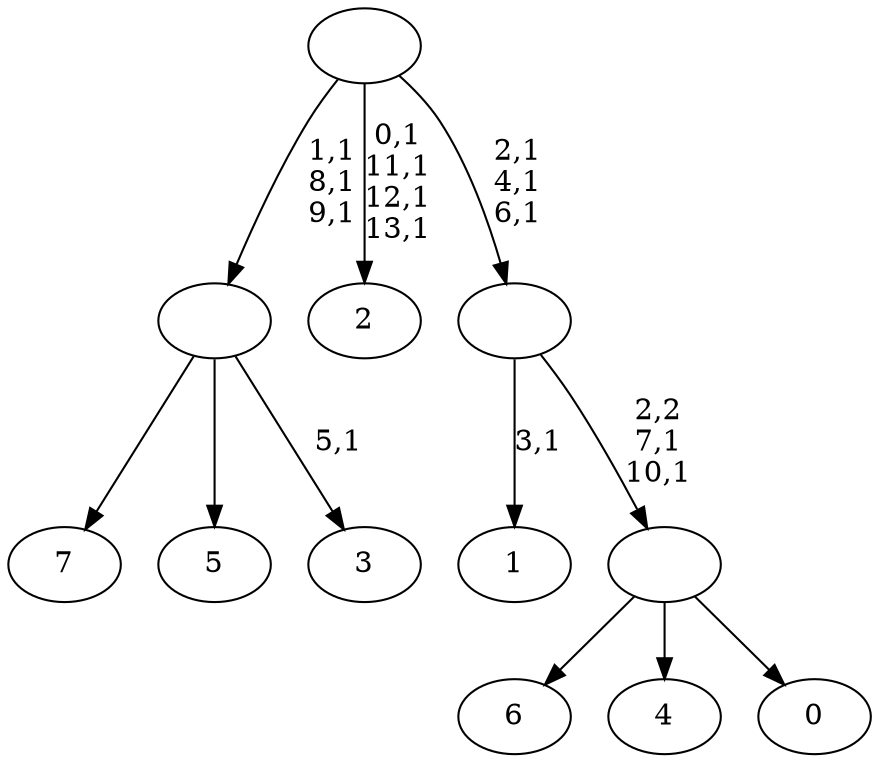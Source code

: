digraph T {
	22 [label="7"]
	21 [label="6"]
	20 [label="5"]
	19 [label="4"]
	18 [label="3"]
	16 [label=""]
	13 [label="2"]
	8 [label="1"]
	6 [label="0"]
	5 [label=""]
	3 [label=""]
	0 [label=""]
	16 -> 18 [label="5,1"]
	16 -> 22 [label=""]
	16 -> 20 [label=""]
	5 -> 21 [label=""]
	5 -> 19 [label=""]
	5 -> 6 [label=""]
	3 -> 5 [label="2,2\n7,1\n10,1"]
	3 -> 8 [label="3,1"]
	0 -> 3 [label="2,1\n4,1\n6,1"]
	0 -> 13 [label="0,1\n11,1\n12,1\n13,1"]
	0 -> 16 [label="1,1\n8,1\n9,1"]
}
